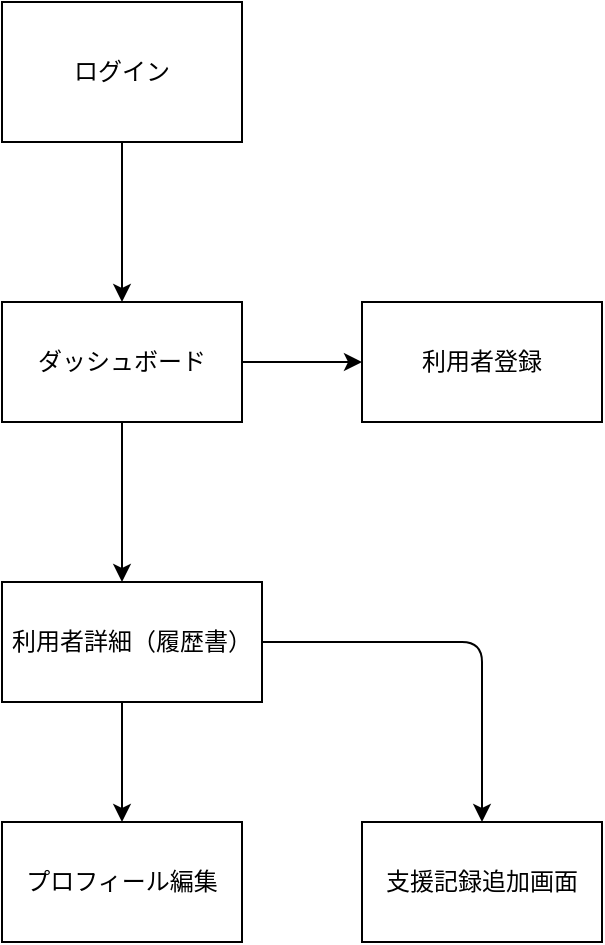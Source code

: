 <mxfile>
    <diagram id="0TfHyEb_RxeBv3fJQ6QV" name="ページ1">
        <mxGraphModel dx="962" dy="592" grid="1" gridSize="10" guides="1" tooltips="1" connect="1" arrows="1" fold="1" page="1" pageScale="1" pageWidth="827" pageHeight="1169" math="0" shadow="0">
            <root>
                <mxCell id="0"/>
                <mxCell id="1" parent="0"/>
                <mxCell id="4" style="edgeStyle=none;html=1;entryX=0.5;entryY=0;entryDx=0;entryDy=0;" edge="1" parent="1" source="2" target="3">
                    <mxGeometry relative="1" as="geometry"/>
                </mxCell>
                <mxCell id="2" value="ログイン" style="rounded=0;whiteSpace=wrap;html=1;" vertex="1" parent="1">
                    <mxGeometry x="100" y="40" width="120" height="70" as="geometry"/>
                </mxCell>
                <mxCell id="6" style="edgeStyle=none;html=1;" edge="1" parent="1" source="3" target="5">
                    <mxGeometry relative="1" as="geometry"/>
                </mxCell>
                <mxCell id="3" value="ダッシュボード" style="rounded=0;whiteSpace=wrap;html=1;" vertex="1" parent="1">
                    <mxGeometry x="100" y="190" width="120" height="60" as="geometry"/>
                </mxCell>
                <mxCell id="5" value="利用者登録" style="rounded=0;whiteSpace=wrap;html=1;" vertex="1" parent="1">
                    <mxGeometry x="280" y="190" width="120" height="60" as="geometry"/>
                </mxCell>
                <mxCell id="13" style="edgeStyle=none;html=1;entryX=0.5;entryY=0;entryDx=0;entryDy=0;" edge="1" parent="1" source="7" target="12">
                    <mxGeometry relative="1" as="geometry">
                        <Array as="points">
                            <mxPoint x="340" y="360"/>
                        </Array>
                    </mxGeometry>
                </mxCell>
                <mxCell id="7" value="利用者詳細（履歴書）" style="rounded=0;whiteSpace=wrap;html=1;" vertex="1" parent="1">
                    <mxGeometry x="100" y="330" width="130" height="60" as="geometry"/>
                </mxCell>
                <mxCell id="9" style="edgeStyle=none;html=1;" edge="1" parent="1" source="3">
                    <mxGeometry relative="1" as="geometry">
                        <mxPoint x="160" y="330" as="targetPoint"/>
                    </mxGeometry>
                </mxCell>
                <mxCell id="10" value="プロフィール編集" style="rounded=0;whiteSpace=wrap;html=1;" vertex="1" parent="1">
                    <mxGeometry x="100" y="450" width="120" height="60" as="geometry"/>
                </mxCell>
                <mxCell id="11" style="edgeStyle=none;html=1;entryX=0.5;entryY=0;entryDx=0;entryDy=0;" edge="1" parent="1" target="10">
                    <mxGeometry relative="1" as="geometry">
                        <mxPoint x="160" y="390" as="sourcePoint"/>
                    </mxGeometry>
                </mxCell>
                <mxCell id="12" value="支援記録追加画面" style="rounded=0;whiteSpace=wrap;html=1;" vertex="1" parent="1">
                    <mxGeometry x="280" y="450" width="120" height="60" as="geometry"/>
                </mxCell>
            </root>
        </mxGraphModel>
    </diagram>
</mxfile>